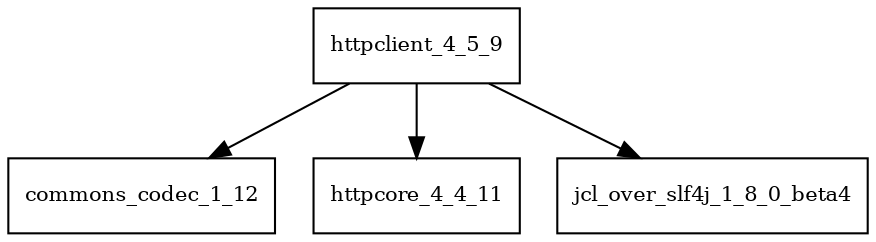 digraph httpclient_4_5_9_dependencies {
  node [shape = box, fontsize=10.0];
  httpclient_4_5_9 -> commons_codec_1_12;
  httpclient_4_5_9 -> httpcore_4_4_11;
  httpclient_4_5_9 -> jcl_over_slf4j_1_8_0_beta4;
}
